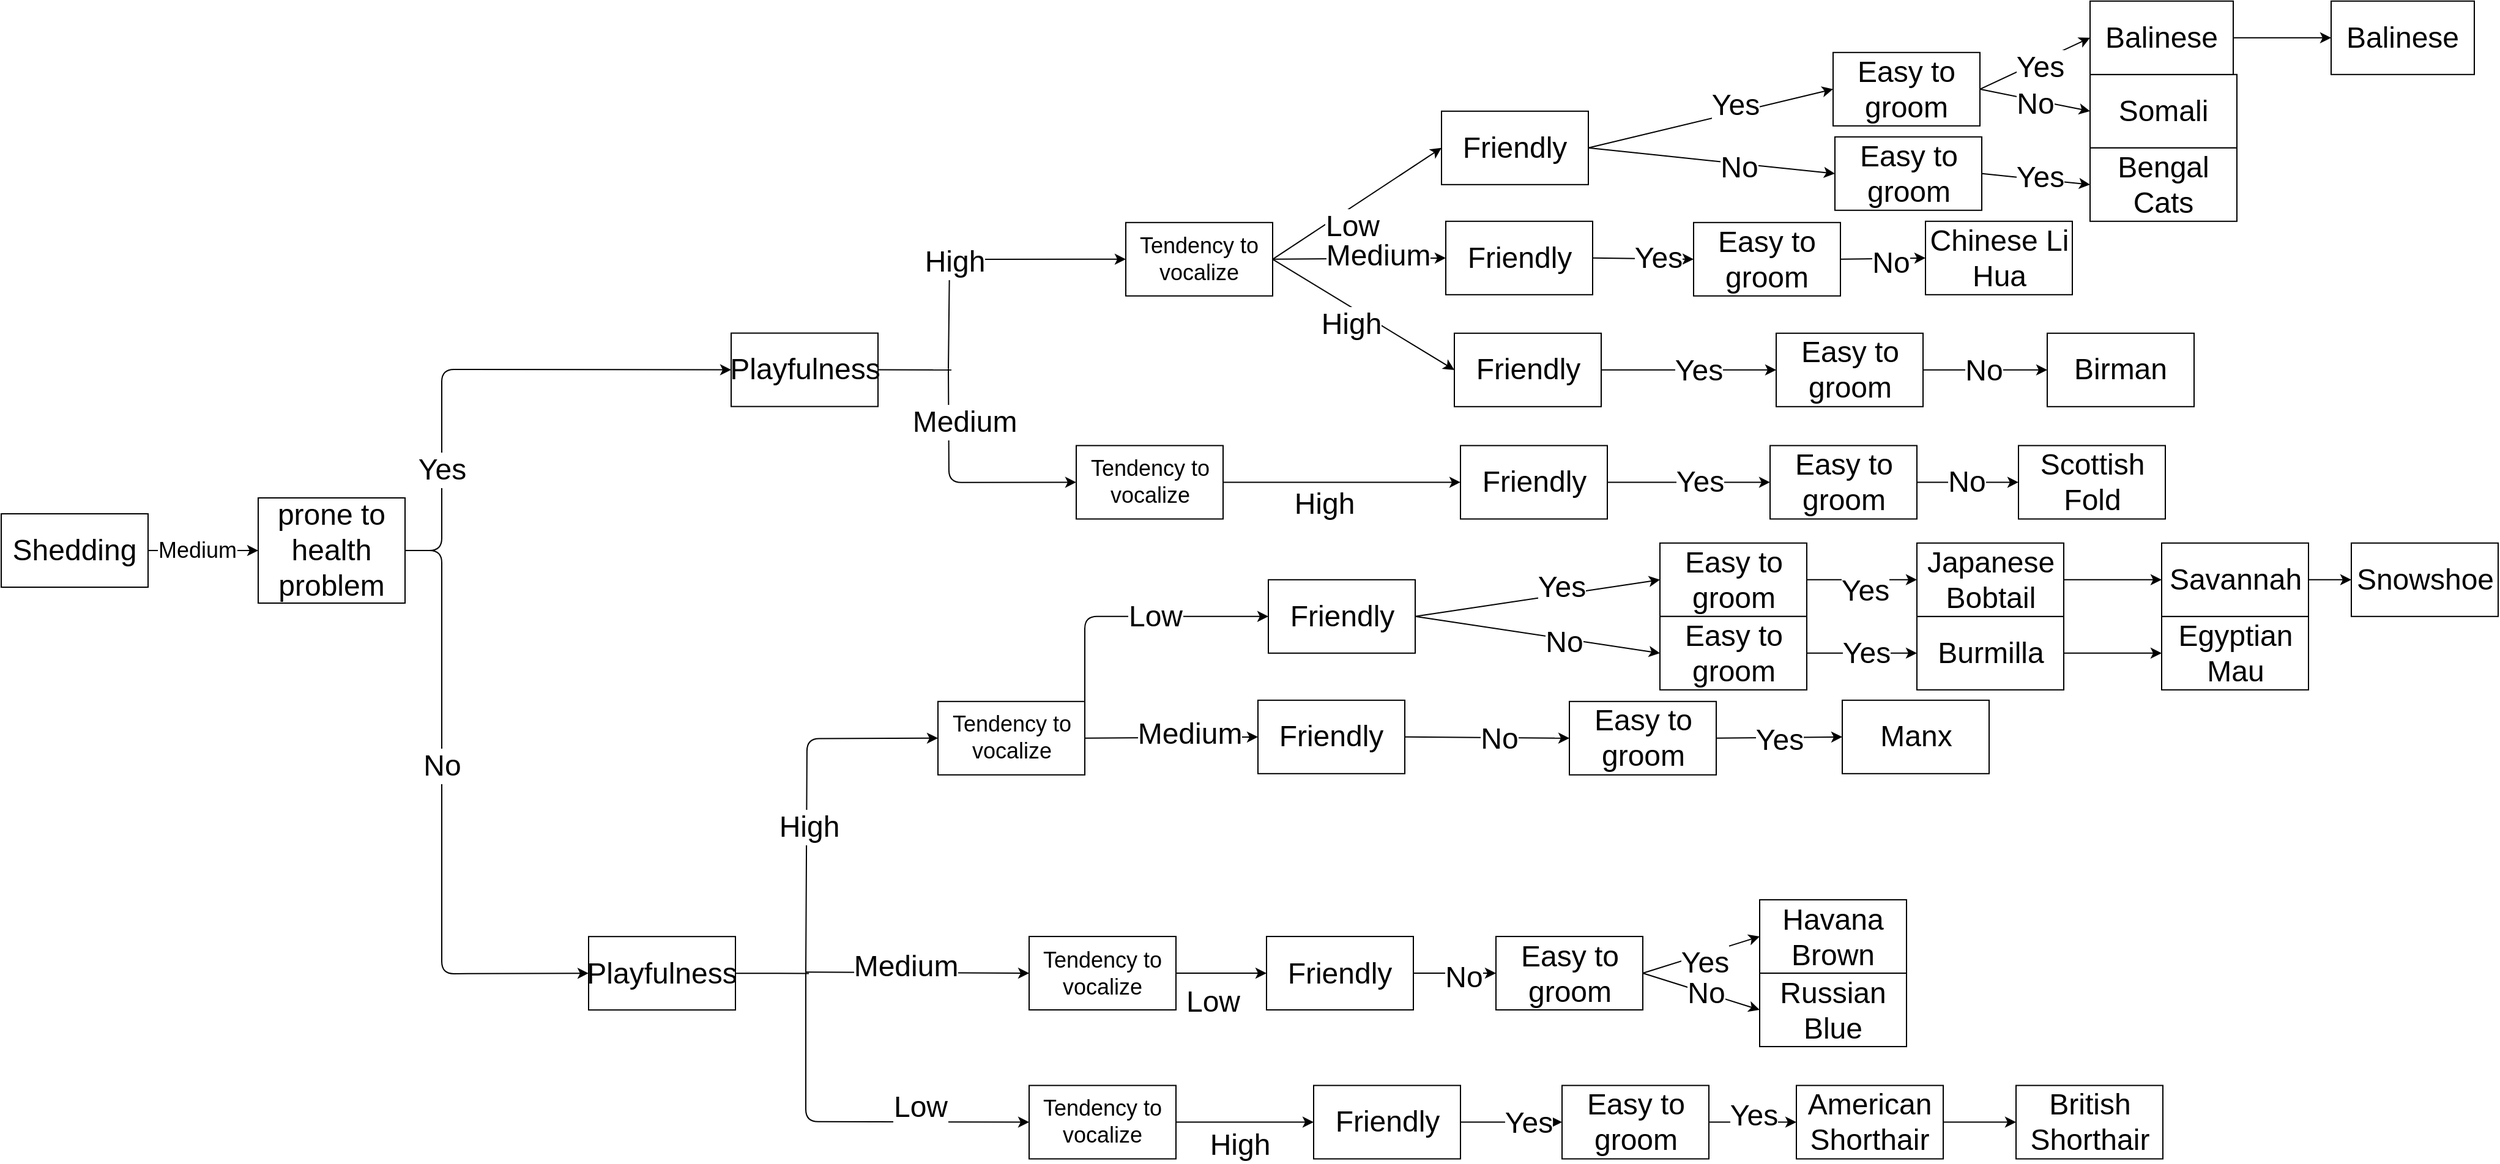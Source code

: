 <mxfile version="12.1.3" type="device" pages="1"><diagram id="r7-eN_AIOeqCVzaFOAbj" name="Page-1"><mxGraphModel dx="4213" dy="2823" grid="1" gridSize="10" guides="1" tooltips="1" connect="1" arrows="1" fold="1" page="1" pageScale="1" pageWidth="850" pageHeight="1100" math="0" shadow="0"><root><mxCell id="0"/><mxCell id="1" parent="0"/><mxCell id="vPeTqG4JQ-fl6mVajdFz-1" value="&lt;font style=&quot;font-size: 24px&quot;&gt;Shedding&lt;/font&gt;" style="rounded=0;whiteSpace=wrap;html=1;" parent="1" vertex="1"><mxGeometry x="80" y="176" width="120" height="60" as="geometry"/></mxCell><mxCell id="vPeTqG4JQ-fl6mVajdFz-2" value="" style="endArrow=classic;html=1;exitX=1;exitY=0.5;exitDx=0;exitDy=0;entryX=0;entryY=0.5;entryDx=0;entryDy=0;" parent="1" source="vPeTqG4JQ-fl6mVajdFz-1" target="vPeTqG4JQ-fl6mVajdFz-3" edge="1"><mxGeometry width="50" height="50" relative="1" as="geometry"><mxPoint x="250" y="186" as="sourcePoint"/><mxPoint x="360" y="-4" as="targetPoint"/></mxGeometry></mxCell><mxCell id="vPeTqG4JQ-fl6mVajdFz-4" value="&lt;font style=&quot;font-size: 18px&quot;&gt;Medium&lt;/font&gt;" style="text;html=1;resizable=0;points=[];align=center;verticalAlign=middle;labelBackgroundColor=#ffffff;" parent="vPeTqG4JQ-fl6mVajdFz-2" vertex="1" connectable="0"><mxGeometry x="0.083" y="4" relative="1" as="geometry"><mxPoint x="-8.5" y="4" as="offset"/></mxGeometry></mxCell><mxCell id="vPeTqG4JQ-fl6mVajdFz-3" value="&lt;font style=&quot;font-size: 24px&quot;&gt;prone to health problem&lt;/font&gt;" style="rounded=0;whiteSpace=wrap;html=1;" parent="1" vertex="1"><mxGeometry x="290" y="163" width="120" height="86" as="geometry"/></mxCell><mxCell id="vPeTqG4JQ-fl6mVajdFz-11" value="&lt;font style=&quot;font-size: 24px&quot;&gt;Playfulness&lt;/font&gt;" style="rounded=0;whiteSpace=wrap;html=1;" parent="1" vertex="1"><mxGeometry x="676.5" y="28.3" width="120" height="60" as="geometry"/></mxCell><mxCell id="vPeTqG4JQ-fl6mVajdFz-12" value="" style="endArrow=classic;html=1;exitX=1;exitY=0.5;exitDx=0;exitDy=0;entryX=0;entryY=0.5;entryDx=0;entryDy=0;" parent="1" source="vPeTqG4JQ-fl6mVajdFz-3" target="vPeTqG4JQ-fl6mVajdFz-11" edge="1"><mxGeometry width="50" height="50" relative="1" as="geometry"><mxPoint x="479" y="160" as="sourcePoint"/><mxPoint x="529" y="110" as="targetPoint"/><Array as="points"><mxPoint x="440" y="206"/><mxPoint x="440" y="58"/></Array></mxGeometry></mxCell><mxCell id="vPeTqG4JQ-fl6mVajdFz-13" value="&lt;font style=&quot;font-size: 24px&quot;&gt;Yes&lt;/font&gt;" style="text;html=1;resizable=0;points=[];align=center;verticalAlign=middle;labelBackgroundColor=#ffffff;" parent="vPeTqG4JQ-fl6mVajdFz-12" vertex="1" connectable="0"><mxGeometry x="-0.067" relative="1" as="geometry"><mxPoint x="-16" y="82" as="offset"/></mxGeometry></mxCell><mxCell id="vPeTqG4JQ-fl6mVajdFz-14" value="" style="endArrow=classic;html=1;exitX=1;exitY=0.5;exitDx=0;exitDy=0;entryX=0;entryY=0.5;entryDx=0;entryDy=0;" parent="1" source="vPeTqG4JQ-fl6mVajdFz-3" target="lJ92jW54ZyUU0gGsalVy-623" edge="1"><mxGeometry width="50" height="50" relative="1" as="geometry"><mxPoint x="489" y="230" as="sourcePoint"/><mxPoint x="457" y="1488.9" as="targetPoint"/><Array as="points"><mxPoint x="440" y="206"/><mxPoint x="440" y="552"/></Array></mxGeometry></mxCell><mxCell id="vPeTqG4JQ-fl6mVajdFz-16" value="&lt;font style=&quot;font-size: 24px&quot;&gt;No&lt;/font&gt;" style="text;html=1;resizable=0;points=[];align=center;verticalAlign=middle;labelBackgroundColor=#ffffff;" parent="vPeTqG4JQ-fl6mVajdFz-14" vertex="1" connectable="0"><mxGeometry x="-0.172" y="1" relative="1" as="geometry"><mxPoint x="-1" as="offset"/></mxGeometry></mxCell><mxCell id="vPeTqG4JQ-fl6mVajdFz-25" value="" style="endArrow=classic;html=1;exitX=1;exitY=0.5;exitDx=0;exitDy=0;entryX=0;entryY=0.5;entryDx=0;entryDy=0;" parent="1" target="vPeTqG4JQ-fl6mVajdFz-47" edge="1"><mxGeometry width="50" height="50" relative="1" as="geometry"><mxPoint x="854" y="57.3" as="sourcePoint"/><mxPoint x="994" y="230.4" as="targetPoint"/><Array as="points"><mxPoint x="855" y="-32"/></Array></mxGeometry></mxCell><mxCell id="vPeTqG4JQ-fl6mVajdFz-65" value="&lt;font style=&quot;font-size: 24px&quot;&gt;High&lt;/font&gt;" style="text;html=1;resizable=0;points=[];align=center;verticalAlign=middle;labelBackgroundColor=#ffffff;" parent="vPeTqG4JQ-fl6mVajdFz-25" vertex="1" connectable="0"><mxGeometry x="-0.204" y="-2" relative="1" as="geometry"><mxPoint as="offset"/></mxGeometry></mxCell><mxCell id="vPeTqG4JQ-fl6mVajdFz-26" value="" style="endArrow=classic;html=1;exitX=1;exitY=0.5;exitDx=0;exitDy=0;entryX=0;entryY=0.5;entryDx=0;entryDy=0;" parent="1" target="lJ92jW54ZyUU0gGsalVy-285" edge="1"><mxGeometry width="50" height="50" relative="1" as="geometry"><mxPoint x="854" y="57.3" as="sourcePoint"/><mxPoint x="1065" y="57.4" as="targetPoint"/><Array as="points"><mxPoint x="854.5" y="150.4"/></Array></mxGeometry></mxCell><mxCell id="vPeTqG4JQ-fl6mVajdFz-66" value="&lt;font style=&quot;font-size: 24px&quot;&gt;Medium&lt;/font&gt;" style="text;html=1;resizable=0;points=[];align=center;verticalAlign=middle;labelBackgroundColor=#ffffff;" parent="vPeTqG4JQ-fl6mVajdFz-26" vertex="1" connectable="0"><mxGeometry x="-0.126" y="5" relative="1" as="geometry"><mxPoint x="7" y="-43" as="offset"/></mxGeometry></mxCell><mxCell id="vPeTqG4JQ-fl6mVajdFz-47" value="&lt;font style=&quot;font-size: 18px&quot;&gt;Tendency to vocalize&lt;/font&gt;" style="rounded=0;whiteSpace=wrap;html=1;" parent="1" vertex="1"><mxGeometry x="999" y="-62.1" width="120" height="60" as="geometry"/></mxCell><mxCell id="vPeTqG4JQ-fl6mVajdFz-88" value="" style="endArrow=classic;html=1;exitX=1;exitY=0.5;exitDx=0;exitDy=0;entryX=0;entryY=0.5;entryDx=0;entryDy=0;" parent="1" source="vPeTqG4JQ-fl6mVajdFz-47" target="vPeTqG4JQ-fl6mVajdFz-144" edge="1"><mxGeometry width="50" height="50" relative="1" as="geometry"><mxPoint x="1080.5" y="46.9" as="sourcePoint"/><mxPoint x="1240.5" y="36.9" as="targetPoint"/></mxGeometry></mxCell><mxCell id="dN6N3sYmEqXlMw29vd4l-136" value="&lt;font style=&quot;font-size: 24px&quot;&gt;Medium&lt;/font&gt;" style="text;html=1;resizable=0;points=[];align=center;verticalAlign=middle;labelBackgroundColor=#ffffff;" parent="vPeTqG4JQ-fl6mVajdFz-88" vertex="1" connectable="0"><mxGeometry x="0.207" y="3" relative="1" as="geometry"><mxPoint as="offset"/></mxGeometry></mxCell><mxCell id="vPeTqG4JQ-fl6mVajdFz-89" value="" style="endArrow=classic;html=1;exitX=1;exitY=0.5;exitDx=0;exitDy=0;entryX=0;entryY=0.5;entryDx=0;entryDy=0;" parent="1" source="vPeTqG4JQ-fl6mVajdFz-47" target="vPeTqG4JQ-fl6mVajdFz-145" edge="1"><mxGeometry width="50" height="50" relative="1" as="geometry"><mxPoint x="1190.5" y="96.9" as="sourcePoint"/><mxPoint x="1240.5" y="116.9" as="targetPoint"/></mxGeometry></mxCell><mxCell id="dN6N3sYmEqXlMw29vd4l-137" value="&lt;font style=&quot;font-size: 24px&quot;&gt;High&lt;/font&gt;" style="text;html=1;resizable=0;points=[];align=center;verticalAlign=middle;labelBackgroundColor=#ffffff;" parent="vPeTqG4JQ-fl6mVajdFz-89" vertex="1" connectable="0"><mxGeometry x="-0.237" y="2" relative="1" as="geometry"><mxPoint x="6" y="20" as="offset"/></mxGeometry></mxCell><mxCell id="vPeTqG4JQ-fl6mVajdFz-141" value="&lt;font style=&quot;font-size: 24px&quot;&gt;Friendly&lt;/font&gt;" style="rounded=0;whiteSpace=wrap;html=1;" parent="1" vertex="1"><mxGeometry x="1257" y="-153.1" width="120" height="60" as="geometry"/></mxCell><mxCell id="vPeTqG4JQ-fl6mVajdFz-144" value="&lt;span style=&quot;white-space: normal&quot;&gt;&lt;font style=&quot;font-size: 24px&quot;&gt;Friendly&lt;/font&gt;&lt;/span&gt;" style="rounded=0;whiteSpace=wrap;html=1;" parent="1" vertex="1"><mxGeometry x="1260.5" y="-63.1" width="120" height="60" as="geometry"/></mxCell><mxCell id="vPeTqG4JQ-fl6mVajdFz-145" value="&lt;span style=&quot;white-space: normal&quot;&gt;&lt;font style=&quot;font-size: 24px&quot;&gt;Friendly&lt;/font&gt;&lt;/span&gt;" style="rounded=0;whiteSpace=wrap;html=1;" parent="1" vertex="1"><mxGeometry x="1267.5" y="28.4" width="120" height="60" as="geometry"/></mxCell><mxCell id="dN6N3sYmEqXlMw29vd4l-57" value="" style="endArrow=classic;html=1;exitX=1;exitY=0.5;exitDx=0;exitDy=0;entryX=0;entryY=0.5;entryDx=0;entryDy=0;" parent="1" source="vPeTqG4JQ-fl6mVajdFz-141" target="dN6N3sYmEqXlMw29vd4l-59" edge="1"><mxGeometry width="50" height="50" relative="1" as="geometry"><mxPoint x="1407.5" y="46.9" as="sourcePoint"/><mxPoint x="1515.5" y="-23.1" as="targetPoint"/></mxGeometry></mxCell><mxCell id="dN6N3sYmEqXlMw29vd4l-153" value="&lt;font style=&quot;font-size: 24px&quot;&gt;Yes&lt;/font&gt;" style="text;html=1;resizable=0;points=[];align=center;verticalAlign=middle;labelBackgroundColor=#ffffff;" parent="dN6N3sYmEqXlMw29vd4l-57" vertex="1" connectable="0"><mxGeometry x="0.226" y="-4" relative="1" as="geometry"><mxPoint x="-3.5" y="-9.5" as="offset"/></mxGeometry></mxCell><mxCell id="dN6N3sYmEqXlMw29vd4l-58" value="" style="endArrow=classic;html=1;exitX=1;exitY=0.5;exitDx=0;exitDy=0;entryX=0;entryY=0.5;entryDx=0;entryDy=0;" parent="1" source="vPeTqG4JQ-fl6mVajdFz-141" target="dN6N3sYmEqXlMw29vd4l-62" edge="1"><mxGeometry width="50" height="50" relative="1" as="geometry"><mxPoint x="1497.5" y="76.9" as="sourcePoint"/><mxPoint x="1497.5" y="46.9" as="targetPoint"/></mxGeometry></mxCell><mxCell id="dN6N3sYmEqXlMw29vd4l-154" value="&lt;font style=&quot;font-size: 24px&quot;&gt;No&lt;/font&gt;" style="text;html=1;resizable=0;points=[];align=center;verticalAlign=middle;labelBackgroundColor=#ffffff;" parent="dN6N3sYmEqXlMw29vd4l-58" vertex="1" connectable="0"><mxGeometry x="0.221" y="-3" relative="1" as="geometry"><mxPoint as="offset"/></mxGeometry></mxCell><mxCell id="dN6N3sYmEqXlMw29vd4l-59" value="&lt;font style=&quot;font-size: 24px&quot;&gt;Easy to groom&lt;/font&gt;" style="rounded=0;whiteSpace=wrap;html=1;" parent="1" vertex="1"><mxGeometry x="1577" y="-201.1" width="120" height="60" as="geometry"/></mxCell><mxCell id="dN6N3sYmEqXlMw29vd4l-62" value="&lt;span style=&quot;white-space: normal&quot;&gt;&lt;font style=&quot;font-size: 24px&quot;&gt;Easy to groom&lt;/font&gt;&lt;/span&gt;" style="rounded=0;whiteSpace=wrap;html=1;" parent="1" vertex="1"><mxGeometry x="1578.5" y="-132.1" width="120" height="60" as="geometry"/></mxCell><mxCell id="dN6N3sYmEqXlMw29vd4l-63" value="&lt;font style=&quot;font-size: 24px&quot;&gt;Easy to groom&lt;/font&gt;" style="rounded=0;whiteSpace=wrap;html=1;" parent="1" vertex="1"><mxGeometry x="1463" y="-62.1" width="120" height="60" as="geometry"/></mxCell><mxCell id="dN6N3sYmEqXlMw29vd4l-64" value="" style="endArrow=classic;html=1;exitX=1;exitY=0.5;exitDx=0;exitDy=0;entryX=0;entryY=0.5;entryDx=0;entryDy=0;" parent="1" source="vPeTqG4JQ-fl6mVajdFz-144" target="dN6N3sYmEqXlMw29vd4l-63" edge="1"><mxGeometry width="50" height="50" relative="1" as="geometry"><mxPoint x="1440.5" y="-13.1" as="sourcePoint"/><mxPoint x="1490.5" y="-63.1" as="targetPoint"/></mxGeometry></mxCell><mxCell id="dN6N3sYmEqXlMw29vd4l-155" value="&lt;font style=&quot;font-size: 24px&quot;&gt;Yes&lt;/font&gt;" style="text;html=1;resizable=0;points=[];align=center;verticalAlign=middle;labelBackgroundColor=#ffffff;" parent="dN6N3sYmEqXlMw29vd4l-64" vertex="1" connectable="0"><mxGeometry x="0.302" y="1" relative="1" as="geometry"><mxPoint as="offset"/></mxGeometry></mxCell><mxCell id="dN6N3sYmEqXlMw29vd4l-67" value="&lt;font style=&quot;font-size: 24px&quot;&gt;Easy to groom&lt;/font&gt;" style="rounded=0;whiteSpace=wrap;html=1;" parent="1" vertex="1"><mxGeometry x="1530.5" y="28.4" width="120" height="60" as="geometry"/></mxCell><mxCell id="dN6N3sYmEqXlMw29vd4l-69" value="" style="endArrow=classic;html=1;exitX=1;exitY=0.5;exitDx=0;exitDy=0;entryX=0;entryY=0.5;entryDx=0;entryDy=0;" parent="1" source="vPeTqG4JQ-fl6mVajdFz-145" target="dN6N3sYmEqXlMw29vd4l-67" edge="1"><mxGeometry width="50" height="50" relative="1" as="geometry"><mxPoint x="1452.5" y="68.4" as="sourcePoint"/><mxPoint x="1502.5" y="18.4" as="targetPoint"/></mxGeometry></mxCell><mxCell id="dN6N3sYmEqXlMw29vd4l-158" value="&lt;font style=&quot;font-size: 24px&quot;&gt;Yes&lt;/font&gt;" style="text;html=1;resizable=0;points=[];align=center;verticalAlign=middle;labelBackgroundColor=#ffffff;" parent="dN6N3sYmEqXlMw29vd4l-69" vertex="1" connectable="0"><mxGeometry x="-0.21" y="-2" relative="1" as="geometry"><mxPoint x="22.5" y="-2" as="offset"/></mxGeometry></mxCell><mxCell id="lJ92jW54ZyUU0gGsalVy-20" value="" style="endArrow=classic;html=1;exitX=1;exitY=0.5;exitDx=0;exitDy=0;entryX=0;entryY=0.5;entryDx=0;entryDy=0;" parent="1" source="dN6N3sYmEqXlMw29vd4l-59" target="lJ92jW54ZyUU0gGsalVy-206" edge="1"><mxGeometry width="50" height="50" relative="1" as="geometry"><mxPoint x="1728.5" y="-173.1" as="sourcePoint"/><mxPoint x="1787.0" y="-213.1" as="targetPoint"/></mxGeometry></mxCell><mxCell id="lJ92jW54ZyUU0gGsalVy-207" value="&lt;font style=&quot;font-size: 24px&quot;&gt;Yes&lt;/font&gt;" style="text;html=1;resizable=0;points=[];align=center;verticalAlign=middle;labelBackgroundColor=#ffffff;" parent="lJ92jW54ZyUU0gGsalVy-20" vertex="1" connectable="0"><mxGeometry x="0.277" y="-3" relative="1" as="geometry"><mxPoint x="-10.5" y="5.5" as="offset"/></mxGeometry></mxCell><mxCell id="lJ92jW54ZyUU0gGsalVy-21" value="" style="endArrow=classic;html=1;exitX=1;exitY=0.5;exitDx=0;exitDy=0;entryX=0;entryY=0.5;entryDx=0;entryDy=0;" parent="1" source="dN6N3sYmEqXlMw29vd4l-59" target="lJ92jW54ZyUU0gGsalVy-24" edge="1"><mxGeometry width="50" height="50" relative="1" as="geometry"><mxPoint x="1758.5" y="-93.1" as="sourcePoint"/><mxPoint x="1798.5" y="-93.1" as="targetPoint"/></mxGeometry></mxCell><mxCell id="lJ92jW54ZyUU0gGsalVy-208" value="&lt;font style=&quot;font-size: 24px&quot;&gt;No&lt;/font&gt;" style="text;html=1;resizable=0;points=[];align=center;verticalAlign=middle;labelBackgroundColor=#ffffff;" parent="lJ92jW54ZyUU0gGsalVy-21" vertex="1" connectable="0"><mxGeometry x="0.311" y="-2" relative="1" as="geometry"><mxPoint x="-13.5" y="-2" as="offset"/></mxGeometry></mxCell><mxCell id="lJ92jW54ZyUU0gGsalVy-24" value="&lt;font style=&quot;font-size: 24px&quot;&gt;Somali&lt;/font&gt;" style="rounded=0;whiteSpace=wrap;html=1;" parent="1" vertex="1"><mxGeometry x="1787" y="-183.1" width="120" height="60" as="geometry"/></mxCell><mxCell id="lJ92jW54ZyUU0gGsalVy-25" value="" style="endArrow=classic;html=1;exitX=1;exitY=0.5;exitDx=0;exitDy=0;entryX=0;entryY=0.5;entryDx=0;entryDy=0;" parent="1" source="dN6N3sYmEqXlMw29vd4l-62" target="lJ92jW54ZyUU0gGsalVy-26" edge="1"><mxGeometry width="50" height="50" relative="1" as="geometry"><mxPoint x="1708.5" y="-13.1" as="sourcePoint"/><mxPoint x="1778.5" y="-53.1" as="targetPoint"/></mxGeometry></mxCell><mxCell id="lJ92jW54ZyUU0gGsalVy-210" value="&lt;font style=&quot;font-size: 24px&quot;&gt;Yes&lt;/font&gt;" style="text;html=1;resizable=0;points=[];align=center;verticalAlign=middle;labelBackgroundColor=#ffffff;" parent="lJ92jW54ZyUU0gGsalVy-25" vertex="1" connectable="0"><mxGeometry x="-0.393" y="-2" relative="1" as="geometry"><mxPoint x="21" y="-2" as="offset"/></mxGeometry></mxCell><mxCell id="lJ92jW54ZyUU0gGsalVy-26" value="&lt;font style=&quot;font-size: 24px&quot;&gt;Bengal Cats&lt;/font&gt;" style="rounded=0;whiteSpace=wrap;html=1;" parent="1" vertex="1"><mxGeometry x="1787" y="-123.1" width="120" height="60" as="geometry"/></mxCell><mxCell id="lJ92jW54ZyUU0gGsalVy-32" value="&lt;font style=&quot;font-size: 24px&quot;&gt;Chinese Li Hua&lt;/font&gt;" style="rounded=0;whiteSpace=wrap;html=1;" parent="1" vertex="1"><mxGeometry x="1652.5" y="-63.1" width="120" height="60" as="geometry"/></mxCell><mxCell id="lJ92jW54ZyUU0gGsalVy-33" value="" style="endArrow=classic;html=1;exitX=1;exitY=0.5;exitDx=0;exitDy=0;entryX=0;entryY=0.5;entryDx=0;entryDy=0;" parent="1" source="dN6N3sYmEqXlMw29vd4l-63" target="lJ92jW54ZyUU0gGsalVy-32" edge="1"><mxGeometry width="50" height="50" relative="1" as="geometry"><mxPoint x="1681" y="46.9" as="sourcePoint"/><mxPoint x="1731" y="-3.1" as="targetPoint"/></mxGeometry></mxCell><mxCell id="lJ92jW54ZyUU0gGsalVy-213" value="&lt;font style=&quot;font-size: 24px&quot;&gt;No&lt;/font&gt;" style="text;html=1;resizable=0;points=[];align=center;verticalAlign=middle;labelBackgroundColor=#ffffff;" parent="lJ92jW54ZyUU0gGsalVy-33" vertex="1" connectable="0"><mxGeometry x="0.162" y="-3" relative="1" as="geometry"><mxPoint as="offset"/></mxGeometry></mxCell><mxCell id="lJ92jW54ZyUU0gGsalVy-34" value="" style="endArrow=classic;html=1;exitX=1;exitY=0.5;exitDx=0;exitDy=0;entryX=0;entryY=0.5;entryDx=0;entryDy=0;" parent="1" source="vPeTqG4JQ-fl6mVajdFz-47" target="vPeTqG4JQ-fl6mVajdFz-141" edge="1"><mxGeometry width="50" height="50" relative="1" as="geometry"><mxPoint x="1211" y="-113.1" as="sourcePoint"/><mxPoint x="1261" y="-163.1" as="targetPoint"/></mxGeometry></mxCell><mxCell id="lJ92jW54ZyUU0gGsalVy-35" value="&lt;font style=&quot;font-size: 24px&quot;&gt;Low&lt;/font&gt;" style="text;html=1;resizable=0;points=[];align=center;verticalAlign=middle;labelBackgroundColor=#ffffff;" parent="lJ92jW54ZyUU0gGsalVy-34" vertex="1" connectable="0"><mxGeometry x="0.121" relative="1" as="geometry"><mxPoint x="-12" y="23.5" as="offset"/></mxGeometry></mxCell><mxCell id="lJ92jW54ZyUU0gGsalVy-42" value="&lt;font style=&quot;font-size: 24px&quot;&gt;Birman&lt;/font&gt;" style="rounded=0;whiteSpace=wrap;html=1;" parent="1" vertex="1"><mxGeometry x="1752" y="28.4" width="120" height="60" as="geometry"/></mxCell><mxCell id="lJ92jW54ZyUU0gGsalVy-45" value="" style="endArrow=classic;html=1;exitX=1;exitY=0.5;exitDx=0;exitDy=0;entryX=0;entryY=0.5;entryDx=0;entryDy=0;" parent="1" source="dN6N3sYmEqXlMw29vd4l-67" target="lJ92jW54ZyUU0gGsalVy-42" edge="1"><mxGeometry width="50" height="50" relative="1" as="geometry"><mxPoint x="1700" y="108.4" as="sourcePoint"/><mxPoint x="1750" y="58.4" as="targetPoint"/><Array as="points"><mxPoint x="1700" y="58.4"/></Array></mxGeometry></mxCell><mxCell id="lJ92jW54ZyUU0gGsalVy-217" value="&lt;font style=&quot;font-size: 24px&quot;&gt;No&lt;/font&gt;" style="text;html=1;resizable=0;points=[];align=center;verticalAlign=middle;labelBackgroundColor=#ffffff;" parent="lJ92jW54ZyUU0gGsalVy-45" vertex="1" connectable="0"><mxGeometry x="-0.025" y="-13" relative="1" as="geometry"><mxPoint x="-0.5" y="-13" as="offset"/></mxGeometry></mxCell><mxCell id="0cwImIZCAEnYBc5TcfyV-8" value="" style="edgeStyle=orthogonalEdgeStyle;rounded=0;orthogonalLoop=1;jettySize=auto;html=1;" edge="1" parent="1" source="lJ92jW54ZyUU0gGsalVy-206" target="0cwImIZCAEnYBc5TcfyV-7"><mxGeometry relative="1" as="geometry"/></mxCell><mxCell id="lJ92jW54ZyUU0gGsalVy-206" value="&lt;font style=&quot;font-size: 24px&quot;&gt;Balinese&lt;/font&gt;" style="rounded=0;whiteSpace=wrap;html=1;" parent="1" vertex="1"><mxGeometry x="1787" y="-243.1" width="117" height="60" as="geometry"/></mxCell><mxCell id="0cwImIZCAEnYBc5TcfyV-7" value="&lt;font style=&quot;font-size: 24px&quot;&gt;Balinese&lt;/font&gt;" style="rounded=0;whiteSpace=wrap;html=1;" vertex="1" parent="1"><mxGeometry x="1984" y="-243.1" width="117" height="60" as="geometry"/></mxCell><mxCell id="lJ92jW54ZyUU0gGsalVy-285" value="&lt;font style=&quot;font-size: 18px&quot;&gt;Tendency to vocalize&lt;/font&gt;" style="rounded=0;whiteSpace=wrap;html=1;" parent="1" vertex="1"><mxGeometry x="958.5" y="120.233" width="120" height="60" as="geometry"/></mxCell><mxCell id="lJ92jW54ZyUU0gGsalVy-288" value="" style="endArrow=classic;html=1;exitX=1;exitY=0.5;exitDx=0;exitDy=0;entryX=0;entryY=0.5;entryDx=0;entryDy=0;" parent="1" source="lJ92jW54ZyUU0gGsalVy-285" target="lJ92jW54ZyUU0gGsalVy-292" edge="1"><mxGeometry width="50" height="50" relative="1" as="geometry"><mxPoint x="1150" y="279.233" as="sourcePoint"/><mxPoint x="1200" y="299.233" as="targetPoint"/></mxGeometry></mxCell><mxCell id="lJ92jW54ZyUU0gGsalVy-289" value="&lt;font style=&quot;font-size: 24px&quot;&gt;High&lt;/font&gt;" style="text;html=1;resizable=0;points=[];align=center;verticalAlign=middle;labelBackgroundColor=#ffffff;" parent="lJ92jW54ZyUU0gGsalVy-288" vertex="1" connectable="0"><mxGeometry x="-0.237" y="2" relative="1" as="geometry"><mxPoint x="8.5" y="20" as="offset"/></mxGeometry></mxCell><mxCell id="lJ92jW54ZyUU0gGsalVy-292" value="&lt;span style=&quot;white-space: normal&quot;&gt;&lt;font style=&quot;font-size: 24px&quot;&gt;Friendly&lt;/font&gt;&lt;/span&gt;" style="rounded=0;whiteSpace=wrap;html=1;" parent="1" vertex="1"><mxGeometry x="1272.5" y="120.233" width="120" height="60" as="geometry"/></mxCell><mxCell id="lJ92jW54ZyUU0gGsalVy-305" value="&lt;font style=&quot;font-size: 24px&quot;&gt;Easy to groom&lt;/font&gt;" style="rounded=0;whiteSpace=wrap;html=1;" parent="1" vertex="1"><mxGeometry x="1525.5" y="120.233" width="120" height="60" as="geometry"/></mxCell><mxCell id="lJ92jW54ZyUU0gGsalVy-307" value="" style="endArrow=classic;html=1;exitX=1;exitY=0.5;exitDx=0;exitDy=0;entryX=0;entryY=0.5;entryDx=0;entryDy=0;" parent="1" source="lJ92jW54ZyUU0gGsalVy-292" target="lJ92jW54ZyUU0gGsalVy-305" edge="1"><mxGeometry width="50" height="50" relative="1" as="geometry"><mxPoint x="1393" y="369.233" as="sourcePoint"/><mxPoint x="1443" y="319.233" as="targetPoint"/></mxGeometry></mxCell><mxCell id="lJ92jW54ZyUU0gGsalVy-308" value="&lt;font style=&quot;font-size: 24px&quot;&gt;Yes&lt;/font&gt;" style="text;html=1;resizable=0;points=[];align=center;verticalAlign=middle;labelBackgroundColor=#ffffff;" parent="lJ92jW54ZyUU0gGsalVy-307" vertex="1" connectable="0"><mxGeometry x="-0.21" y="-2" relative="1" as="geometry"><mxPoint x="22.5" y="-2" as="offset"/></mxGeometry></mxCell><mxCell id="lJ92jW54ZyUU0gGsalVy-340" value="&lt;font style=&quot;font-size: 24px&quot;&gt;Scottish Fold&lt;/font&gt;" style="rounded=0;whiteSpace=wrap;html=1;" parent="1" vertex="1"><mxGeometry x="1728.5" y="120.233" width="120" height="60" as="geometry"/></mxCell><mxCell id="lJ92jW54ZyUU0gGsalVy-343" value="" style="endArrow=classic;html=1;exitX=1;exitY=0.5;exitDx=0;exitDy=0;entryX=0;entryY=0.5;entryDx=0;entryDy=0;" parent="1" source="lJ92jW54ZyUU0gGsalVy-305" target="lJ92jW54ZyUU0gGsalVy-340" edge="1"><mxGeometry width="50" height="50" relative="1" as="geometry"><mxPoint x="1640.5" y="409.233" as="sourcePoint"/><mxPoint x="1690.5" y="359.233" as="targetPoint"/><Array as="points"/></mxGeometry></mxCell><mxCell id="lJ92jW54ZyUU0gGsalVy-344" value="&lt;font style=&quot;font-size: 24px&quot;&gt;No&lt;/font&gt;" style="text;html=1;resizable=0;points=[];align=center;verticalAlign=middle;labelBackgroundColor=#ffffff;" parent="lJ92jW54ZyUU0gGsalVy-343" vertex="1" connectable="0"><mxGeometry x="-0.025" y="-13" relative="1" as="geometry"><mxPoint x="-0.5" y="-13" as="offset"/></mxGeometry></mxCell><mxCell id="lJ92jW54ZyUU0gGsalVy-416" value="" style="endArrow=none;html=1;exitX=1;exitY=0.5;exitDx=0;exitDy=0;" parent="1" source="vPeTqG4JQ-fl6mVajdFz-11" edge="1"><mxGeometry width="50" height="50" relative="1" as="geometry"><mxPoint x="806.5" y="90.4" as="sourcePoint"/><mxPoint x="856.5" y="58.4" as="targetPoint"/></mxGeometry></mxCell><mxCell id="lJ92jW54ZyUU0gGsalVy-623" value="&lt;font style=&quot;font-size: 24px&quot;&gt;Playfulness&lt;/font&gt;" style="rounded=0;whiteSpace=wrap;html=1;" parent="1" vertex="1"><mxGeometry x="560" y="521.591" width="120" height="60" as="geometry"/></mxCell><mxCell id="lJ92jW54ZyUU0gGsalVy-625" value="" style="endArrow=classic;html=1;exitX=1;exitY=0.5;exitDx=0;exitDy=0;entryX=0;entryY=0.5;entryDx=0;entryDy=0;" parent="1" target="lJ92jW54ZyUU0gGsalVy-631" edge="1"><mxGeometry width="50" height="50" relative="1" as="geometry"><mxPoint x="737.5" y="550.591" as="sourcePoint"/><mxPoint x="877.5" y="723.691" as="targetPoint"/><Array as="points"><mxPoint x="738.5" y="359.833"/></Array></mxGeometry></mxCell><mxCell id="lJ92jW54ZyUU0gGsalVy-626" value="&lt;font style=&quot;font-size: 24px&quot;&gt;High&lt;/font&gt;" style="text;html=1;resizable=0;points=[];align=center;verticalAlign=middle;labelBackgroundColor=#ffffff;" parent="lJ92jW54ZyUU0gGsalVy-625" vertex="1" connectable="0"><mxGeometry x="-0.204" y="-2" relative="1" as="geometry"><mxPoint as="offset"/></mxGeometry></mxCell><mxCell id="lJ92jW54ZyUU0gGsalVy-627" value="" style="endArrow=classic;html=1;exitX=1;exitY=0.5;exitDx=0;exitDy=0;entryX=0;entryY=0.5;entryDx=0;entryDy=0;" parent="1" target="lJ92jW54ZyUU0gGsalVy-696" edge="1"><mxGeometry width="50" height="50" relative="1" as="geometry"><mxPoint x="737.5" y="550.591" as="sourcePoint"/><mxPoint x="948.5" y="550.691" as="targetPoint"/></mxGeometry></mxCell><mxCell id="lJ92jW54ZyUU0gGsalVy-628" value="&lt;font style=&quot;font-size: 24px&quot;&gt;Medium&lt;/font&gt;" style="text;html=1;resizable=0;points=[];align=center;verticalAlign=middle;labelBackgroundColor=#ffffff;" parent="lJ92jW54ZyUU0gGsalVy-627" vertex="1" connectable="0"><mxGeometry x="-0.126" y="5" relative="1" as="geometry"><mxPoint x="1" as="offset"/></mxGeometry></mxCell><mxCell id="lJ92jW54ZyUU0gGsalVy-629" value="" style="endArrow=classic;html=1;exitX=1;exitY=0.5;exitDx=0;exitDy=0;entryX=0;entryY=0.5;entryDx=0;entryDy=0;" parent="1" target="lJ92jW54ZyUU0gGsalVy-761" edge="1"><mxGeometry width="50" height="50" relative="1" as="geometry"><mxPoint x="737.5" y="550.591" as="sourcePoint"/><mxPoint x="888.5" y="1039.191" as="targetPoint"/><Array as="points"><mxPoint x="737.5" y="672.833"/></Array></mxGeometry></mxCell><mxCell id="lJ92jW54ZyUU0gGsalVy-630" value="&lt;font style=&quot;font-size: 24px&quot;&gt;Low&lt;/font&gt;" style="text;html=1;resizable=0;points=[];align=center;verticalAlign=middle;labelBackgroundColor=#ffffff;" parent="lJ92jW54ZyUU0gGsalVy-629" vertex="1" connectable="0"><mxGeometry x="-0.18" y="3" relative="1" as="geometry"><mxPoint x="90" y="-9" as="offset"/></mxGeometry></mxCell><mxCell id="lJ92jW54ZyUU0gGsalVy-631" value="&lt;font style=&quot;font-size: 18px&quot;&gt;Tendency to vocalize&lt;/font&gt;" style="rounded=0;whiteSpace=wrap;html=1;" parent="1" vertex="1"><mxGeometry x="845.5" y="329.405" width="120" height="60" as="geometry"/></mxCell><mxCell id="lJ92jW54ZyUU0gGsalVy-632" value="" style="endArrow=classic;html=1;exitX=1;exitY=0.5;exitDx=0;exitDy=0;entryX=0;entryY=0.5;entryDx=0;entryDy=0;" parent="1" source="lJ92jW54ZyUU0gGsalVy-631" target="lJ92jW54ZyUU0gGsalVy-637" edge="1"><mxGeometry width="50" height="50" relative="1" as="geometry"><mxPoint x="927" y="438.405" as="sourcePoint"/><mxPoint x="1087" y="428.405" as="targetPoint"/></mxGeometry></mxCell><mxCell id="lJ92jW54ZyUU0gGsalVy-633" value="&lt;font style=&quot;font-size: 24px&quot;&gt;Medium&lt;/font&gt;" style="text;html=1;resizable=0;points=[];align=center;verticalAlign=middle;labelBackgroundColor=#ffffff;" parent="lJ92jW54ZyUU0gGsalVy-632" vertex="1" connectable="0"><mxGeometry x="0.207" y="3" relative="1" as="geometry"><mxPoint as="offset"/></mxGeometry></mxCell><mxCell id="lJ92jW54ZyUU0gGsalVy-636" value="&lt;font style=&quot;font-size: 24px&quot;&gt;Friendly&lt;/font&gt;" style="rounded=0;whiteSpace=wrap;html=1;" parent="1" vertex="1"><mxGeometry x="1115.5" y="229.905" width="120" height="60" as="geometry"/></mxCell><mxCell id="lJ92jW54ZyUU0gGsalVy-637" value="&lt;span style=&quot;white-space: normal&quot;&gt;&lt;font style=&quot;font-size: 24px&quot;&gt;Friendly&lt;/font&gt;&lt;/span&gt;" style="rounded=0;whiteSpace=wrap;html=1;" parent="1" vertex="1"><mxGeometry x="1107" y="328.405" width="120" height="60" as="geometry"/></mxCell><mxCell id="lJ92jW54ZyUU0gGsalVy-639" value="" style="endArrow=classic;html=1;exitX=1;exitY=0.5;exitDx=0;exitDy=0;entryX=0;entryY=0.5;entryDx=0;entryDy=0;" parent="1" source="lJ92jW54ZyUU0gGsalVy-636" target="lJ92jW54ZyUU0gGsalVy-643" edge="1"><mxGeometry width="50" height="50" relative="1" as="geometry"><mxPoint x="1266" y="429.905" as="sourcePoint"/><mxPoint x="1374" y="359.905" as="targetPoint"/></mxGeometry></mxCell><mxCell id="lJ92jW54ZyUU0gGsalVy-640" value="&lt;font style=&quot;font-size: 24px&quot;&gt;Yes&lt;/font&gt;" style="text;html=1;resizable=0;points=[];align=center;verticalAlign=middle;labelBackgroundColor=#ffffff;" parent="lJ92jW54ZyUU0gGsalVy-639" vertex="1" connectable="0"><mxGeometry x="0.226" y="-4" relative="1" as="geometry"><mxPoint x="-3.5" y="-9.5" as="offset"/></mxGeometry></mxCell><mxCell id="lJ92jW54ZyUU0gGsalVy-641" value="" style="endArrow=classic;html=1;exitX=1;exitY=0.5;exitDx=0;exitDy=0;entryX=0;entryY=0.5;entryDx=0;entryDy=0;" parent="1" source="lJ92jW54ZyUU0gGsalVy-636" target="lJ92jW54ZyUU0gGsalVy-644" edge="1"><mxGeometry width="50" height="50" relative="1" as="geometry"><mxPoint x="1356" y="459.905" as="sourcePoint"/><mxPoint x="1356" y="429.905" as="targetPoint"/></mxGeometry></mxCell><mxCell id="lJ92jW54ZyUU0gGsalVy-642" value="&lt;font style=&quot;font-size: 24px&quot;&gt;No&lt;/font&gt;" style="text;html=1;resizable=0;points=[];align=center;verticalAlign=middle;labelBackgroundColor=#ffffff;" parent="lJ92jW54ZyUU0gGsalVy-641" vertex="1" connectable="0"><mxGeometry x="0.221" y="-3" relative="1" as="geometry"><mxPoint as="offset"/></mxGeometry></mxCell><mxCell id="lJ92jW54ZyUU0gGsalVy-643" value="&lt;font style=&quot;font-size: 24px&quot;&gt;Easy to groom&lt;/font&gt;" style="rounded=0;whiteSpace=wrap;html=1;" parent="1" vertex="1"><mxGeometry x="1435.5" y="199.905" width="120" height="60" as="geometry"/></mxCell><mxCell id="lJ92jW54ZyUU0gGsalVy-644" value="&lt;span style=&quot;white-space: normal&quot;&gt;&lt;font style=&quot;font-size: 24px&quot;&gt;Easy to groom&lt;/font&gt;&lt;/span&gt;" style="rounded=0;whiteSpace=wrap;html=1;" parent="1" vertex="1"><mxGeometry x="1435.5" y="259.905" width="120" height="60" as="geometry"/></mxCell><mxCell id="lJ92jW54ZyUU0gGsalVy-648" value="&lt;font style=&quot;font-size: 24px&quot;&gt;Easy to groom&lt;/font&gt;" style="rounded=0;whiteSpace=wrap;html=1;" parent="1" vertex="1"><mxGeometry x="1361.5" y="329.405" width="120" height="60" as="geometry"/></mxCell><mxCell id="lJ92jW54ZyUU0gGsalVy-649" value="" style="endArrow=classic;html=1;exitX=1;exitY=0.5;exitDx=0;exitDy=0;entryX=0;entryY=0.5;entryDx=0;entryDy=0;" parent="1" source="lJ92jW54ZyUU0gGsalVy-637" target="lJ92jW54ZyUU0gGsalVy-648" edge="1"><mxGeometry width="50" height="50" relative="1" as="geometry"><mxPoint x="1297" y="428.405" as="sourcePoint"/><mxPoint x="1347" y="378.405" as="targetPoint"/></mxGeometry></mxCell><mxCell id="lJ92jW54ZyUU0gGsalVy-650" value="&lt;font style=&quot;font-size: 24px&quot;&gt;No&lt;/font&gt;" style="text;html=1;resizable=0;points=[];align=center;verticalAlign=middle;labelBackgroundColor=#ffffff;" parent="lJ92jW54ZyUU0gGsalVy-649" vertex="1" connectable="0"><mxGeometry x="0.147" y="-1" relative="1" as="geometry"><mxPoint as="offset"/></mxGeometry></mxCell><mxCell id="lJ92jW54ZyUU0gGsalVy-657" value="" style="endArrow=classic;html=1;exitX=1;exitY=0.5;exitDx=0;exitDy=0;entryX=0;entryY=0.5;entryDx=0;entryDy=0;" parent="1" source="lJ92jW54ZyUU0gGsalVy-643" target="lJ92jW54ZyUU0gGsalVy-695" edge="1"><mxGeometry width="50" height="50" relative="1" as="geometry"><mxPoint x="1587" y="209.905" as="sourcePoint"/><mxPoint x="1645.5" y="169.905" as="targetPoint"/></mxGeometry></mxCell><mxCell id="lJ92jW54ZyUU0gGsalVy-658" value="&lt;font style=&quot;font-size: 24px&quot;&gt;Yes&lt;/font&gt;" style="text;html=1;resizable=0;points=[];align=center;verticalAlign=middle;labelBackgroundColor=#ffffff;" parent="lJ92jW54ZyUU0gGsalVy-657" vertex="1" connectable="0"><mxGeometry x="0.277" y="-3" relative="1" as="geometry"><mxPoint x="-10.5" y="5.5" as="offset"/></mxGeometry></mxCell><mxCell id="lJ92jW54ZyUU0gGsalVy-663" value="" style="endArrow=classic;html=1;exitX=1;exitY=0.5;exitDx=0;exitDy=0;entryX=0;entryY=0.5;entryDx=0;entryDy=0;" parent="1" source="lJ92jW54ZyUU0gGsalVy-644" target="lJ92jW54ZyUU0gGsalVy-665" edge="1"><mxGeometry width="50" height="50" relative="1" as="geometry"><mxPoint x="1567" y="369.905" as="sourcePoint"/><mxPoint x="1637" y="329.905" as="targetPoint"/></mxGeometry></mxCell><mxCell id="lJ92jW54ZyUU0gGsalVy-664" value="&lt;font style=&quot;font-size: 24px&quot;&gt;Yes&lt;/font&gt;" style="text;html=1;resizable=0;points=[];align=center;verticalAlign=middle;labelBackgroundColor=#ffffff;" parent="lJ92jW54ZyUU0gGsalVy-663" vertex="1" connectable="0"><mxGeometry x="-0.393" y="-2" relative="1" as="geometry"><mxPoint x="21" y="-2" as="offset"/></mxGeometry></mxCell><mxCell id="0cwImIZCAEnYBc5TcfyV-5" value="" style="edgeStyle=orthogonalEdgeStyle;rounded=0;orthogonalLoop=1;jettySize=auto;html=1;" edge="1" parent="1" source="lJ92jW54ZyUU0gGsalVy-665" target="0cwImIZCAEnYBc5TcfyV-4"><mxGeometry relative="1" as="geometry"/></mxCell><mxCell id="lJ92jW54ZyUU0gGsalVy-665" value="&lt;font style=&quot;font-size: 24px&quot;&gt;Burmilla&lt;/font&gt;" style="rounded=0;whiteSpace=wrap;html=1;" parent="1" vertex="1"><mxGeometry x="1645.5" y="259.905" width="120" height="60" as="geometry"/></mxCell><mxCell id="0cwImIZCAEnYBc5TcfyV-4" value="&lt;font style=&quot;font-size: 24px&quot;&gt;Egyptian Mau&lt;/font&gt;" style="rounded=0;whiteSpace=wrap;html=1;" vertex="1" parent="1"><mxGeometry x="1845.5" y="259.905" width="120" height="60" as="geometry"/></mxCell><mxCell id="lJ92jW54ZyUU0gGsalVy-675" value="" style="endArrow=classic;html=1;exitX=1;exitY=0.5;exitDx=0;exitDy=0;entryX=0;entryY=0.5;entryDx=0;entryDy=0;" parent="1" source="lJ92jW54ZyUU0gGsalVy-631" target="lJ92jW54ZyUU0gGsalVy-636" edge="1"><mxGeometry width="50" height="50" relative="1" as="geometry"><mxPoint x="1057.5" y="278.405" as="sourcePoint"/><mxPoint x="1107.5" y="228.405" as="targetPoint"/><Array as="points"><mxPoint x="965.5" y="259.833"/></Array></mxGeometry></mxCell><mxCell id="lJ92jW54ZyUU0gGsalVy-676" value="&lt;font style=&quot;font-size: 24px&quot;&gt;Low&lt;/font&gt;" style="text;html=1;resizable=0;points=[];align=center;verticalAlign=middle;labelBackgroundColor=#ffffff;" parent="lJ92jW54ZyUU0gGsalVy-675" vertex="1" connectable="0"><mxGeometry x="0.121" relative="1" as="geometry"><mxPoint x="17" as="offset"/></mxGeometry></mxCell><mxCell id="lJ92jW54ZyUU0gGsalVy-677" value="&lt;font style=&quot;font-size: 24px&quot;&gt;Manx&lt;/font&gt;" style="rounded=0;whiteSpace=wrap;html=1;" parent="1" vertex="1"><mxGeometry x="1584.5" y="328.405" width="120" height="60" as="geometry"/></mxCell><mxCell id="lJ92jW54ZyUU0gGsalVy-679" value="" style="endArrow=classic;html=1;exitX=1;exitY=0.5;exitDx=0;exitDy=0;entryX=0;entryY=0.5;entryDx=0;entryDy=0;" parent="1" source="lJ92jW54ZyUU0gGsalVy-648" target="lJ92jW54ZyUU0gGsalVy-677" edge="1"><mxGeometry width="50" height="50" relative="1" as="geometry"><mxPoint x="1527.5" y="388.405" as="sourcePoint"/><mxPoint x="1577.5" y="338.405" as="targetPoint"/></mxGeometry></mxCell><mxCell id="lJ92jW54ZyUU0gGsalVy-680" value="&lt;font style=&quot;font-size: 24px&quot;&gt;Yes&lt;/font&gt;" style="text;html=1;resizable=0;points=[];align=center;verticalAlign=middle;labelBackgroundColor=#ffffff;" parent="lJ92jW54ZyUU0gGsalVy-679" vertex="1" connectable="0"><mxGeometry x="0.183" y="-2" relative="1" as="geometry"><mxPoint x="-10" as="offset"/></mxGeometry></mxCell><mxCell id="0cwImIZCAEnYBc5TcfyV-12" value="" style="edgeStyle=orthogonalEdgeStyle;rounded=0;orthogonalLoop=1;jettySize=auto;html=1;" edge="1" parent="1" source="lJ92jW54ZyUU0gGsalVy-695" target="0cwImIZCAEnYBc5TcfyV-11"><mxGeometry relative="1" as="geometry"/></mxCell><mxCell id="lJ92jW54ZyUU0gGsalVy-695" value="&lt;font style=&quot;font-size: 24px&quot;&gt;Japanese Bobtail&lt;/font&gt;" style="rounded=0;whiteSpace=wrap;html=1;" parent="1" vertex="1"><mxGeometry x="1645.5" y="199.905" width="120" height="60" as="geometry"/></mxCell><mxCell id="0cwImIZCAEnYBc5TcfyV-14" value="" style="edgeStyle=orthogonalEdgeStyle;rounded=0;orthogonalLoop=1;jettySize=auto;html=1;" edge="1" parent="1" source="0cwImIZCAEnYBc5TcfyV-11" target="0cwImIZCAEnYBc5TcfyV-13"><mxGeometry relative="1" as="geometry"/></mxCell><mxCell id="0cwImIZCAEnYBc5TcfyV-11" value="&lt;font style=&quot;font-size: 24px&quot;&gt;Savannah&lt;/font&gt;" style="rounded=0;whiteSpace=wrap;html=1;" vertex="1" parent="1"><mxGeometry x="1845.5" y="199.905" width="120" height="60" as="geometry"/></mxCell><mxCell id="0cwImIZCAEnYBc5TcfyV-13" value="&lt;font style=&quot;font-size: 24px&quot;&gt;Snowshoe&lt;/font&gt;" style="rounded=0;whiteSpace=wrap;html=1;" vertex="1" parent="1"><mxGeometry x="2000.5" y="199.905" width="120" height="60" as="geometry"/></mxCell><mxCell id="lJ92jW54ZyUU0gGsalVy-696" value="&lt;font style=&quot;font-size: 18px&quot;&gt;Tendency to vocalize&lt;/font&gt;" style="rounded=0;whiteSpace=wrap;html=1;" parent="1" vertex="1"><mxGeometry x="920" y="521.524" width="120" height="60" as="geometry"/></mxCell><mxCell id="lJ92jW54ZyUU0gGsalVy-701" value="&lt;font style=&quot;font-size: 24px&quot;&gt;Friendly&lt;/font&gt;" style="rounded=0;whiteSpace=wrap;html=1;" parent="1" vertex="1"><mxGeometry x="1114" y="521.524" width="120" height="60" as="geometry"/></mxCell><mxCell id="lJ92jW54ZyUU0gGsalVy-706" value="" style="endArrow=classic;html=1;exitX=1;exitY=0.5;exitDx=0;exitDy=0;entryX=0;entryY=0.5;entryDx=0;entryDy=0;" parent="1" source="lJ92jW54ZyUU0gGsalVy-701" target="lJ92jW54ZyUU0gGsalVy-709" edge="1"><mxGeometry width="50" height="50" relative="1" as="geometry"><mxPoint x="1471.5" y="699.024" as="sourcePoint"/><mxPoint x="1471.5" y="669.024" as="targetPoint"/></mxGeometry></mxCell><mxCell id="lJ92jW54ZyUU0gGsalVy-707" value="&lt;font style=&quot;font-size: 24px&quot;&gt;No&lt;/font&gt;" style="text;html=1;resizable=0;points=[];align=center;verticalAlign=middle;labelBackgroundColor=#ffffff;" parent="lJ92jW54ZyUU0gGsalVy-706" vertex="1" connectable="0"><mxGeometry x="0.221" y="-3" relative="1" as="geometry"><mxPoint as="offset"/></mxGeometry></mxCell><mxCell id="lJ92jW54ZyUU0gGsalVy-709" value="&lt;span style=&quot;white-space: normal&quot;&gt;&lt;font style=&quot;font-size: 24px&quot;&gt;Easy to groom&lt;/font&gt;&lt;/span&gt;" style="rounded=0;whiteSpace=wrap;html=1;" parent="1" vertex="1"><mxGeometry x="1301.5" y="521.524" width="120" height="60" as="geometry"/></mxCell><mxCell id="lJ92jW54ZyUU0gGsalVy-728" value="" style="endArrow=classic;html=1;exitX=1;exitY=0.5;exitDx=0;exitDy=0;entryX=0;entryY=0.5;entryDx=0;entryDy=0;" parent="1" source="lJ92jW54ZyUU0gGsalVy-709" target="lJ92jW54ZyUU0gGsalVy-730" edge="1"><mxGeometry width="50" height="50" relative="1" as="geometry"><mxPoint x="1433" y="631.524" as="sourcePoint"/><mxPoint x="1503" y="591.524" as="targetPoint"/></mxGeometry></mxCell><mxCell id="lJ92jW54ZyUU0gGsalVy-729" value="&lt;font style=&quot;font-size: 24px&quot;&gt;Yes&lt;/font&gt;" style="text;html=1;resizable=0;points=[];align=center;verticalAlign=middle;labelBackgroundColor=#ffffff;" parent="lJ92jW54ZyUU0gGsalVy-728" vertex="1" connectable="0"><mxGeometry x="-0.393" y="-2" relative="1" as="geometry"><mxPoint x="21" y="-2" as="offset"/></mxGeometry></mxCell><mxCell id="lJ92jW54ZyUU0gGsalVy-730" value="&lt;font style=&quot;font-size: 24px&quot;&gt;Havana Brown&lt;/font&gt;" style="rounded=0;whiteSpace=wrap;html=1;" parent="1" vertex="1"><mxGeometry x="1517" y="491.524" width="120" height="60" as="geometry"/></mxCell><mxCell id="lJ92jW54ZyUU0gGsalVy-731" value="&lt;font style=&quot;font-size: 24px&quot;&gt;Russian Blue&lt;/font&gt;" style="rounded=0;whiteSpace=wrap;html=1;" parent="1" vertex="1"><mxGeometry x="1517" y="551.524" width="120" height="60" as="geometry"/></mxCell><mxCell id="lJ92jW54ZyUU0gGsalVy-732" value="" style="endArrow=classic;html=1;exitX=1;exitY=0.5;exitDx=0;exitDy=0;entryX=0;entryY=0.5;entryDx=0;entryDy=0;" parent="1" source="lJ92jW54ZyUU0gGsalVy-709" target="lJ92jW54ZyUU0gGsalVy-731" edge="1"><mxGeometry width="50" height="50" relative="1" as="geometry"><mxPoint x="1443" y="701.524" as="sourcePoint"/><mxPoint x="1493" y="651.524" as="targetPoint"/></mxGeometry></mxCell><mxCell id="lJ92jW54ZyUU0gGsalVy-733" value="&lt;font style=&quot;font-size: 24px&quot;&gt;No&lt;/font&gt;" style="text;html=1;resizable=0;points=[];align=center;verticalAlign=middle;labelBackgroundColor=#ffffff;" parent="lJ92jW54ZyUU0gGsalVy-732" vertex="1" connectable="0"><mxGeometry x="0.077" relative="1" as="geometry"><mxPoint as="offset"/></mxGeometry></mxCell><mxCell id="lJ92jW54ZyUU0gGsalVy-740" value="" style="endArrow=classic;html=1;exitX=1;exitY=0.5;exitDx=0;exitDy=0;entryX=0;entryY=0.5;entryDx=0;entryDy=0;" parent="1" source="lJ92jW54ZyUU0gGsalVy-696" target="lJ92jW54ZyUU0gGsalVy-701" edge="1"><mxGeometry width="50" height="50" relative="1" as="geometry"><mxPoint x="1064.5" y="634.524" as="sourcePoint"/><mxPoint x="1289" y="669.024" as="targetPoint"/></mxGeometry></mxCell><mxCell id="lJ92jW54ZyUU0gGsalVy-741" value="&lt;font style=&quot;font-size: 24px&quot;&gt;Low&lt;/font&gt;" style="text;html=1;resizable=0;points=[];align=center;verticalAlign=middle;labelBackgroundColor=#ffffff;" parent="lJ92jW54ZyUU0gGsalVy-740" vertex="1" connectable="0"><mxGeometry x="0.121" relative="1" as="geometry"><mxPoint x="-12" y="23.5" as="offset"/></mxGeometry></mxCell><mxCell id="lJ92jW54ZyUU0gGsalVy-761" value="&lt;font style=&quot;font-size: 18px&quot;&gt;Tendency to vocalize&lt;/font&gt;" style="rounded=0;whiteSpace=wrap;html=1;" parent="1" vertex="1"><mxGeometry x="920" y="643.291" width="120" height="60" as="geometry"/></mxCell><mxCell id="lJ92jW54ZyUU0gGsalVy-764" value="" style="endArrow=classic;html=1;exitX=1;exitY=0.5;exitDx=0;exitDy=0;entryX=0;entryY=0.5;entryDx=0;entryDy=0;" parent="1" source="lJ92jW54ZyUU0gGsalVy-761" target="lJ92jW54ZyUU0gGsalVy-768" edge="1"><mxGeometry width="50" height="50" relative="1" as="geometry"><mxPoint x="1111.5" y="802.291" as="sourcePoint"/><mxPoint x="1161.5" y="822.291" as="targetPoint"/></mxGeometry></mxCell><mxCell id="lJ92jW54ZyUU0gGsalVy-765" value="&lt;font style=&quot;font-size: 24px&quot;&gt;High&lt;/font&gt;" style="text;html=1;resizable=0;points=[];align=center;verticalAlign=middle;labelBackgroundColor=#ffffff;" parent="lJ92jW54ZyUU0gGsalVy-764" vertex="1" connectable="0"><mxGeometry x="-0.237" y="2" relative="1" as="geometry"><mxPoint x="8.5" y="20" as="offset"/></mxGeometry></mxCell><mxCell id="lJ92jW54ZyUU0gGsalVy-768" value="&lt;span style=&quot;white-space: normal&quot;&gt;&lt;font style=&quot;font-size: 24px&quot;&gt;Friendly&lt;/font&gt;&lt;/span&gt;" style="rounded=0;whiteSpace=wrap;html=1;" parent="1" vertex="1"><mxGeometry x="1152.5" y="643.291" width="120" height="60" as="geometry"/></mxCell><mxCell id="lJ92jW54ZyUU0gGsalVy-781" value="&lt;font style=&quot;font-size: 24px&quot;&gt;Easy to groom&lt;/font&gt;" style="rounded=0;whiteSpace=wrap;html=1;" parent="1" vertex="1"><mxGeometry x="1355.5" y="643.291" width="120" height="60" as="geometry"/></mxCell><mxCell id="lJ92jW54ZyUU0gGsalVy-783" value="" style="endArrow=classic;html=1;exitX=1;exitY=0.5;exitDx=0;exitDy=0;entryX=0;entryY=0.5;entryDx=0;entryDy=0;" parent="1" source="lJ92jW54ZyUU0gGsalVy-768" target="lJ92jW54ZyUU0gGsalVy-781" edge="1"><mxGeometry width="50" height="50" relative="1" as="geometry"><mxPoint x="1354.5" y="892.291" as="sourcePoint"/><mxPoint x="1404.5" y="842.291" as="targetPoint"/></mxGeometry></mxCell><mxCell id="lJ92jW54ZyUU0gGsalVy-784" value="&lt;font style=&quot;font-size: 24px&quot;&gt;Yes&lt;/font&gt;" style="text;html=1;resizable=0;points=[];align=center;verticalAlign=middle;labelBackgroundColor=#ffffff;" parent="lJ92jW54ZyUU0gGsalVy-783" vertex="1" connectable="0"><mxGeometry x="-0.21" y="-2" relative="1" as="geometry"><mxPoint x="22.5" y="-2" as="offset"/></mxGeometry></mxCell><mxCell id="lJ92jW54ZyUU0gGsalVy-813" value="" style="endArrow=classic;html=1;exitX=1;exitY=0.5;exitDx=0;exitDy=0;entryX=0;entryY=0.5;entryDx=0;entryDy=0;" parent="1" source="lJ92jW54ZyUU0gGsalVy-781" target="lJ92jW54ZyUU0gGsalVy-815" edge="1"><mxGeometry width="50" height="50" relative="1" as="geometry"><mxPoint x="1582" y="912.291" as="sourcePoint"/><mxPoint x="1632" y="862.291" as="targetPoint"/></mxGeometry></mxCell><mxCell id="lJ92jW54ZyUU0gGsalVy-814" value="&lt;font style=&quot;font-size: 24px&quot;&gt;Yes&lt;/font&gt;" style="text;html=1;resizable=0;points=[];align=center;verticalAlign=middle;labelBackgroundColor=#ffffff;" parent="lJ92jW54ZyUU0gGsalVy-813" vertex="1" connectable="0"><mxGeometry x="-0.226" y="-4" relative="1" as="geometry"><mxPoint x="9" y="-10" as="offset"/></mxGeometry></mxCell><mxCell id="0cwImIZCAEnYBc5TcfyV-3" value="" style="edgeStyle=orthogonalEdgeStyle;rounded=0;orthogonalLoop=1;jettySize=auto;html=1;" edge="1" parent="1" source="lJ92jW54ZyUU0gGsalVy-815" target="0cwImIZCAEnYBc5TcfyV-2"><mxGeometry relative="1" as="geometry"/></mxCell><mxCell id="lJ92jW54ZyUU0gGsalVy-815" value="&lt;font style=&quot;font-size: 24px&quot;&gt;American Shorthair&lt;/font&gt;" style="rounded=0;whiteSpace=wrap;html=1;" parent="1" vertex="1"><mxGeometry x="1547" y="643.291" width="120" height="60" as="geometry"/></mxCell><mxCell id="0cwImIZCAEnYBc5TcfyV-2" value="&lt;font style=&quot;font-size: 24px&quot;&gt;British Shorthair&lt;/font&gt;" style="rounded=0;whiteSpace=wrap;html=1;" vertex="1" parent="1"><mxGeometry x="1726.5" y="643.291" width="120" height="60" as="geometry"/></mxCell><mxCell id="lJ92jW54ZyUU0gGsalVy-826" value="" style="endArrow=none;html=1;exitX=1;exitY=0.5;exitDx=0;exitDy=0;" parent="1" source="lJ92jW54ZyUU0gGsalVy-623" edge="1"><mxGeometry width="50" height="50" relative="1" as="geometry"><mxPoint x="690" y="583.691" as="sourcePoint"/><mxPoint x="740" y="551.691" as="targetPoint"/></mxGeometry></mxCell></root></mxGraphModel></diagram></mxfile>